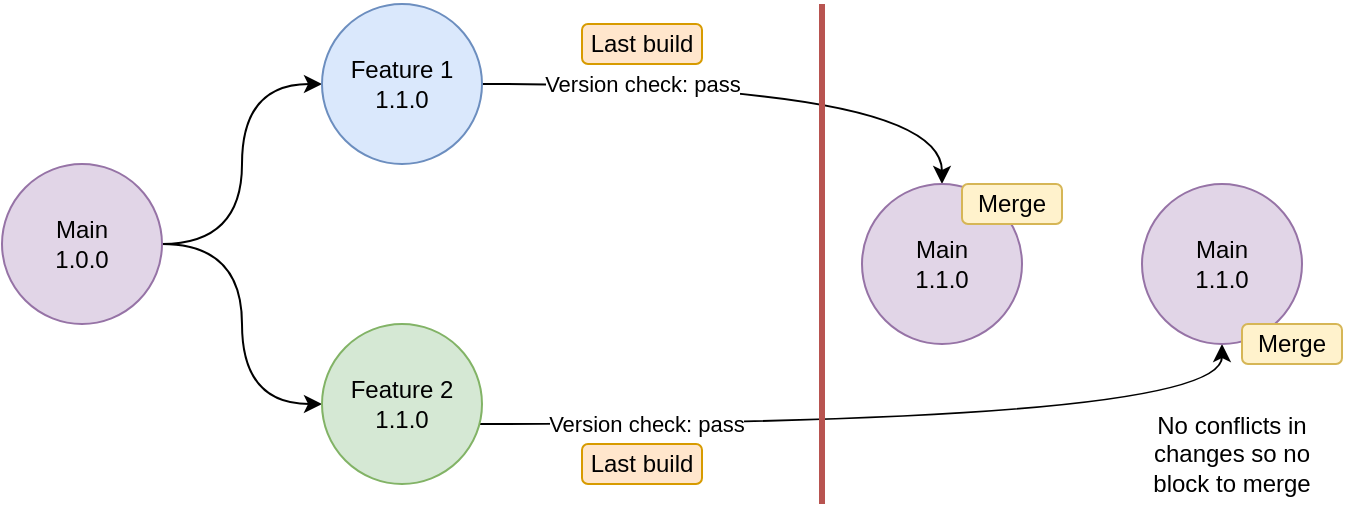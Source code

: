 <mxfile version="20.0.3" type="github">
  <diagram id="PkDQmxIGIWsEDzeS_bdA" name="Page-1">
    <mxGraphModel dx="1422" dy="762" grid="1" gridSize="10" guides="1" tooltips="1" connect="1" arrows="1" fold="1" page="1" pageScale="1" pageWidth="827" pageHeight="1169" math="0" shadow="0">
      <root>
        <mxCell id="0" />
        <mxCell id="1" parent="0" />
        <mxCell id="SztDgOujnsKvbNPGTbHN-4" style="edgeStyle=orthogonalEdgeStyle;rounded=0;orthogonalLoop=1;jettySize=auto;html=1;entryX=0;entryY=0.5;entryDx=0;entryDy=0;curved=1;" edge="1" parent="1" source="SztDgOujnsKvbNPGTbHN-1" target="SztDgOujnsKvbNPGTbHN-2">
          <mxGeometry relative="1" as="geometry" />
        </mxCell>
        <mxCell id="SztDgOujnsKvbNPGTbHN-5" style="edgeStyle=orthogonalEdgeStyle;rounded=0;orthogonalLoop=1;jettySize=auto;html=1;curved=1;" edge="1" parent="1" source="SztDgOujnsKvbNPGTbHN-1" target="SztDgOujnsKvbNPGTbHN-3">
          <mxGeometry relative="1" as="geometry" />
        </mxCell>
        <mxCell id="SztDgOujnsKvbNPGTbHN-1" value="Main&lt;br&gt;1.0.0" style="ellipse;whiteSpace=wrap;html=1;aspect=fixed;fillColor=#e1d5e7;strokeColor=#9673a6;" vertex="1" parent="1">
          <mxGeometry x="80" y="160" width="80" height="80" as="geometry" />
        </mxCell>
        <mxCell id="SztDgOujnsKvbNPGTbHN-7" value="Version check: pass" style="edgeStyle=orthogonalEdgeStyle;curved=1;rounded=0;orthogonalLoop=1;jettySize=auto;html=1;entryX=0.5;entryY=0;entryDx=0;entryDy=0;" edge="1" parent="1" source="SztDgOujnsKvbNPGTbHN-2" target="SztDgOujnsKvbNPGTbHN-6">
          <mxGeometry x="-0.429" relative="1" as="geometry">
            <mxPoint as="offset" />
          </mxGeometry>
        </mxCell>
        <mxCell id="SztDgOujnsKvbNPGTbHN-2" value="Feature 1&lt;br&gt;1.1.0" style="ellipse;whiteSpace=wrap;html=1;aspect=fixed;fillColor=#dae8fc;strokeColor=#6c8ebf;" vertex="1" parent="1">
          <mxGeometry x="240" y="80" width="80" height="80" as="geometry" />
        </mxCell>
        <mxCell id="SztDgOujnsKvbNPGTbHN-9" value="Version check: pass" style="edgeStyle=orthogonalEdgeStyle;curved=1;rounded=0;orthogonalLoop=1;jettySize=auto;html=1;entryX=0.5;entryY=1;entryDx=0;entryDy=0;" edge="1" parent="1" source="SztDgOujnsKvbNPGTbHN-3" target="SztDgOujnsKvbNPGTbHN-8">
          <mxGeometry x="-0.595" relative="1" as="geometry">
            <Array as="points">
              <mxPoint x="690" y="290" />
            </Array>
            <mxPoint as="offset" />
          </mxGeometry>
        </mxCell>
        <mxCell id="SztDgOujnsKvbNPGTbHN-3" value="Feature 2&lt;br&gt;1.1.0" style="ellipse;whiteSpace=wrap;html=1;aspect=fixed;fillColor=#d5e8d4;strokeColor=#82b366;" vertex="1" parent="1">
          <mxGeometry x="240" y="240" width="80" height="80" as="geometry" />
        </mxCell>
        <mxCell id="SztDgOujnsKvbNPGTbHN-6" value="Main&lt;br&gt;1.1.0" style="ellipse;whiteSpace=wrap;html=1;aspect=fixed;fillColor=#e1d5e7;strokeColor=#9673a6;" vertex="1" parent="1">
          <mxGeometry x="510" y="170" width="80" height="80" as="geometry" />
        </mxCell>
        <mxCell id="SztDgOujnsKvbNPGTbHN-8" value="Main&lt;br&gt;1.1.0" style="ellipse;whiteSpace=wrap;html=1;aspect=fixed;fillColor=#e1d5e7;strokeColor=#9673a6;" vertex="1" parent="1">
          <mxGeometry x="650" y="170" width="80" height="80" as="geometry" />
        </mxCell>
        <mxCell id="SztDgOujnsKvbNPGTbHN-10" value="Merge" style="rounded=1;whiteSpace=wrap;html=1;fillColor=#fff2cc;strokeColor=#d6b656;" vertex="1" parent="1">
          <mxGeometry x="560" y="170" width="50" height="20" as="geometry" />
        </mxCell>
        <mxCell id="SztDgOujnsKvbNPGTbHN-11" value="Merge" style="rounded=1;whiteSpace=wrap;html=1;fillColor=#fff2cc;strokeColor=#d6b656;" vertex="1" parent="1">
          <mxGeometry x="700" y="240" width="50" height="20" as="geometry" />
        </mxCell>
        <mxCell id="SztDgOujnsKvbNPGTbHN-12" value="No conflicts in changes so no block to merge" style="text;html=1;strokeColor=none;fillColor=none;align=center;verticalAlign=middle;whiteSpace=wrap;rounded=0;" vertex="1" parent="1">
          <mxGeometry x="640" y="290" width="110" height="30" as="geometry" />
        </mxCell>
        <mxCell id="SztDgOujnsKvbNPGTbHN-13" value="Last build" style="rounded=1;whiteSpace=wrap;html=1;fillColor=#ffe6cc;strokeColor=#d79b00;" vertex="1" parent="1">
          <mxGeometry x="370" y="300" width="60" height="20" as="geometry" />
        </mxCell>
        <mxCell id="SztDgOujnsKvbNPGTbHN-14" value="Last build" style="rounded=1;whiteSpace=wrap;html=1;fillColor=#ffe6cc;strokeColor=#d79b00;" vertex="1" parent="1">
          <mxGeometry x="370" y="90" width="60" height="20" as="geometry" />
        </mxCell>
        <mxCell id="SztDgOujnsKvbNPGTbHN-15" value="" style="endArrow=none;html=1;rounded=0;curved=1;fillColor=#f8cecc;strokeColor=#b85450;strokeWidth=3;" edge="1" parent="1">
          <mxGeometry width="50" height="50" relative="1" as="geometry">
            <mxPoint x="490" y="330" as="sourcePoint" />
            <mxPoint x="490" y="80" as="targetPoint" />
          </mxGeometry>
        </mxCell>
      </root>
    </mxGraphModel>
  </diagram>
</mxfile>
